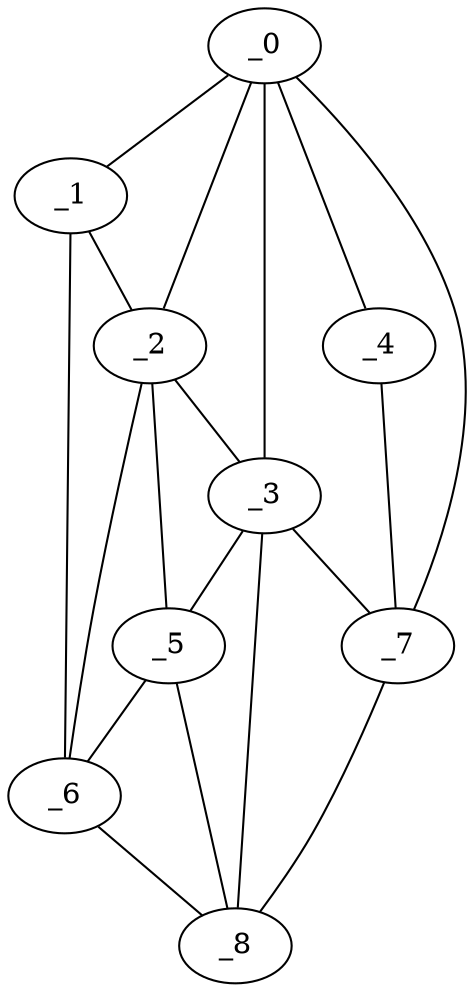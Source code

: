 graph "obj33__75.gxl" {
	_0	 [x=55,
		y=35];
	_1	 [x=55,
		y=112];
	_0 -- _1	 [valence=1];
	_2	 [x=57,
		y=85];
	_0 -- _2	 [valence=2];
	_3	 [x=59,
		y=55];
	_0 -- _3	 [valence=2];
	_4	 [x=66,
		y=2];
	_0 -- _4	 [valence=1];
	_7	 [x=76,
		y=34];
	_0 -- _7	 [valence=1];
	_1 -- _2	 [valence=2];
	_6	 [x=75,
		y=125];
	_1 -- _6	 [valence=1];
	_2 -- _3	 [valence=2];
	_5	 [x=75,
		y=63];
	_2 -- _5	 [valence=1];
	_2 -- _6	 [valence=2];
	_3 -- _5	 [valence=2];
	_3 -- _7	 [valence=2];
	_8	 [x=78,
		y=51];
	_3 -- _8	 [valence=1];
	_4 -- _7	 [valence=1];
	_5 -- _6	 [valence=1];
	_5 -- _8	 [valence=2];
	_6 -- _8	 [valence=1];
	_7 -- _8	 [valence=1];
}
